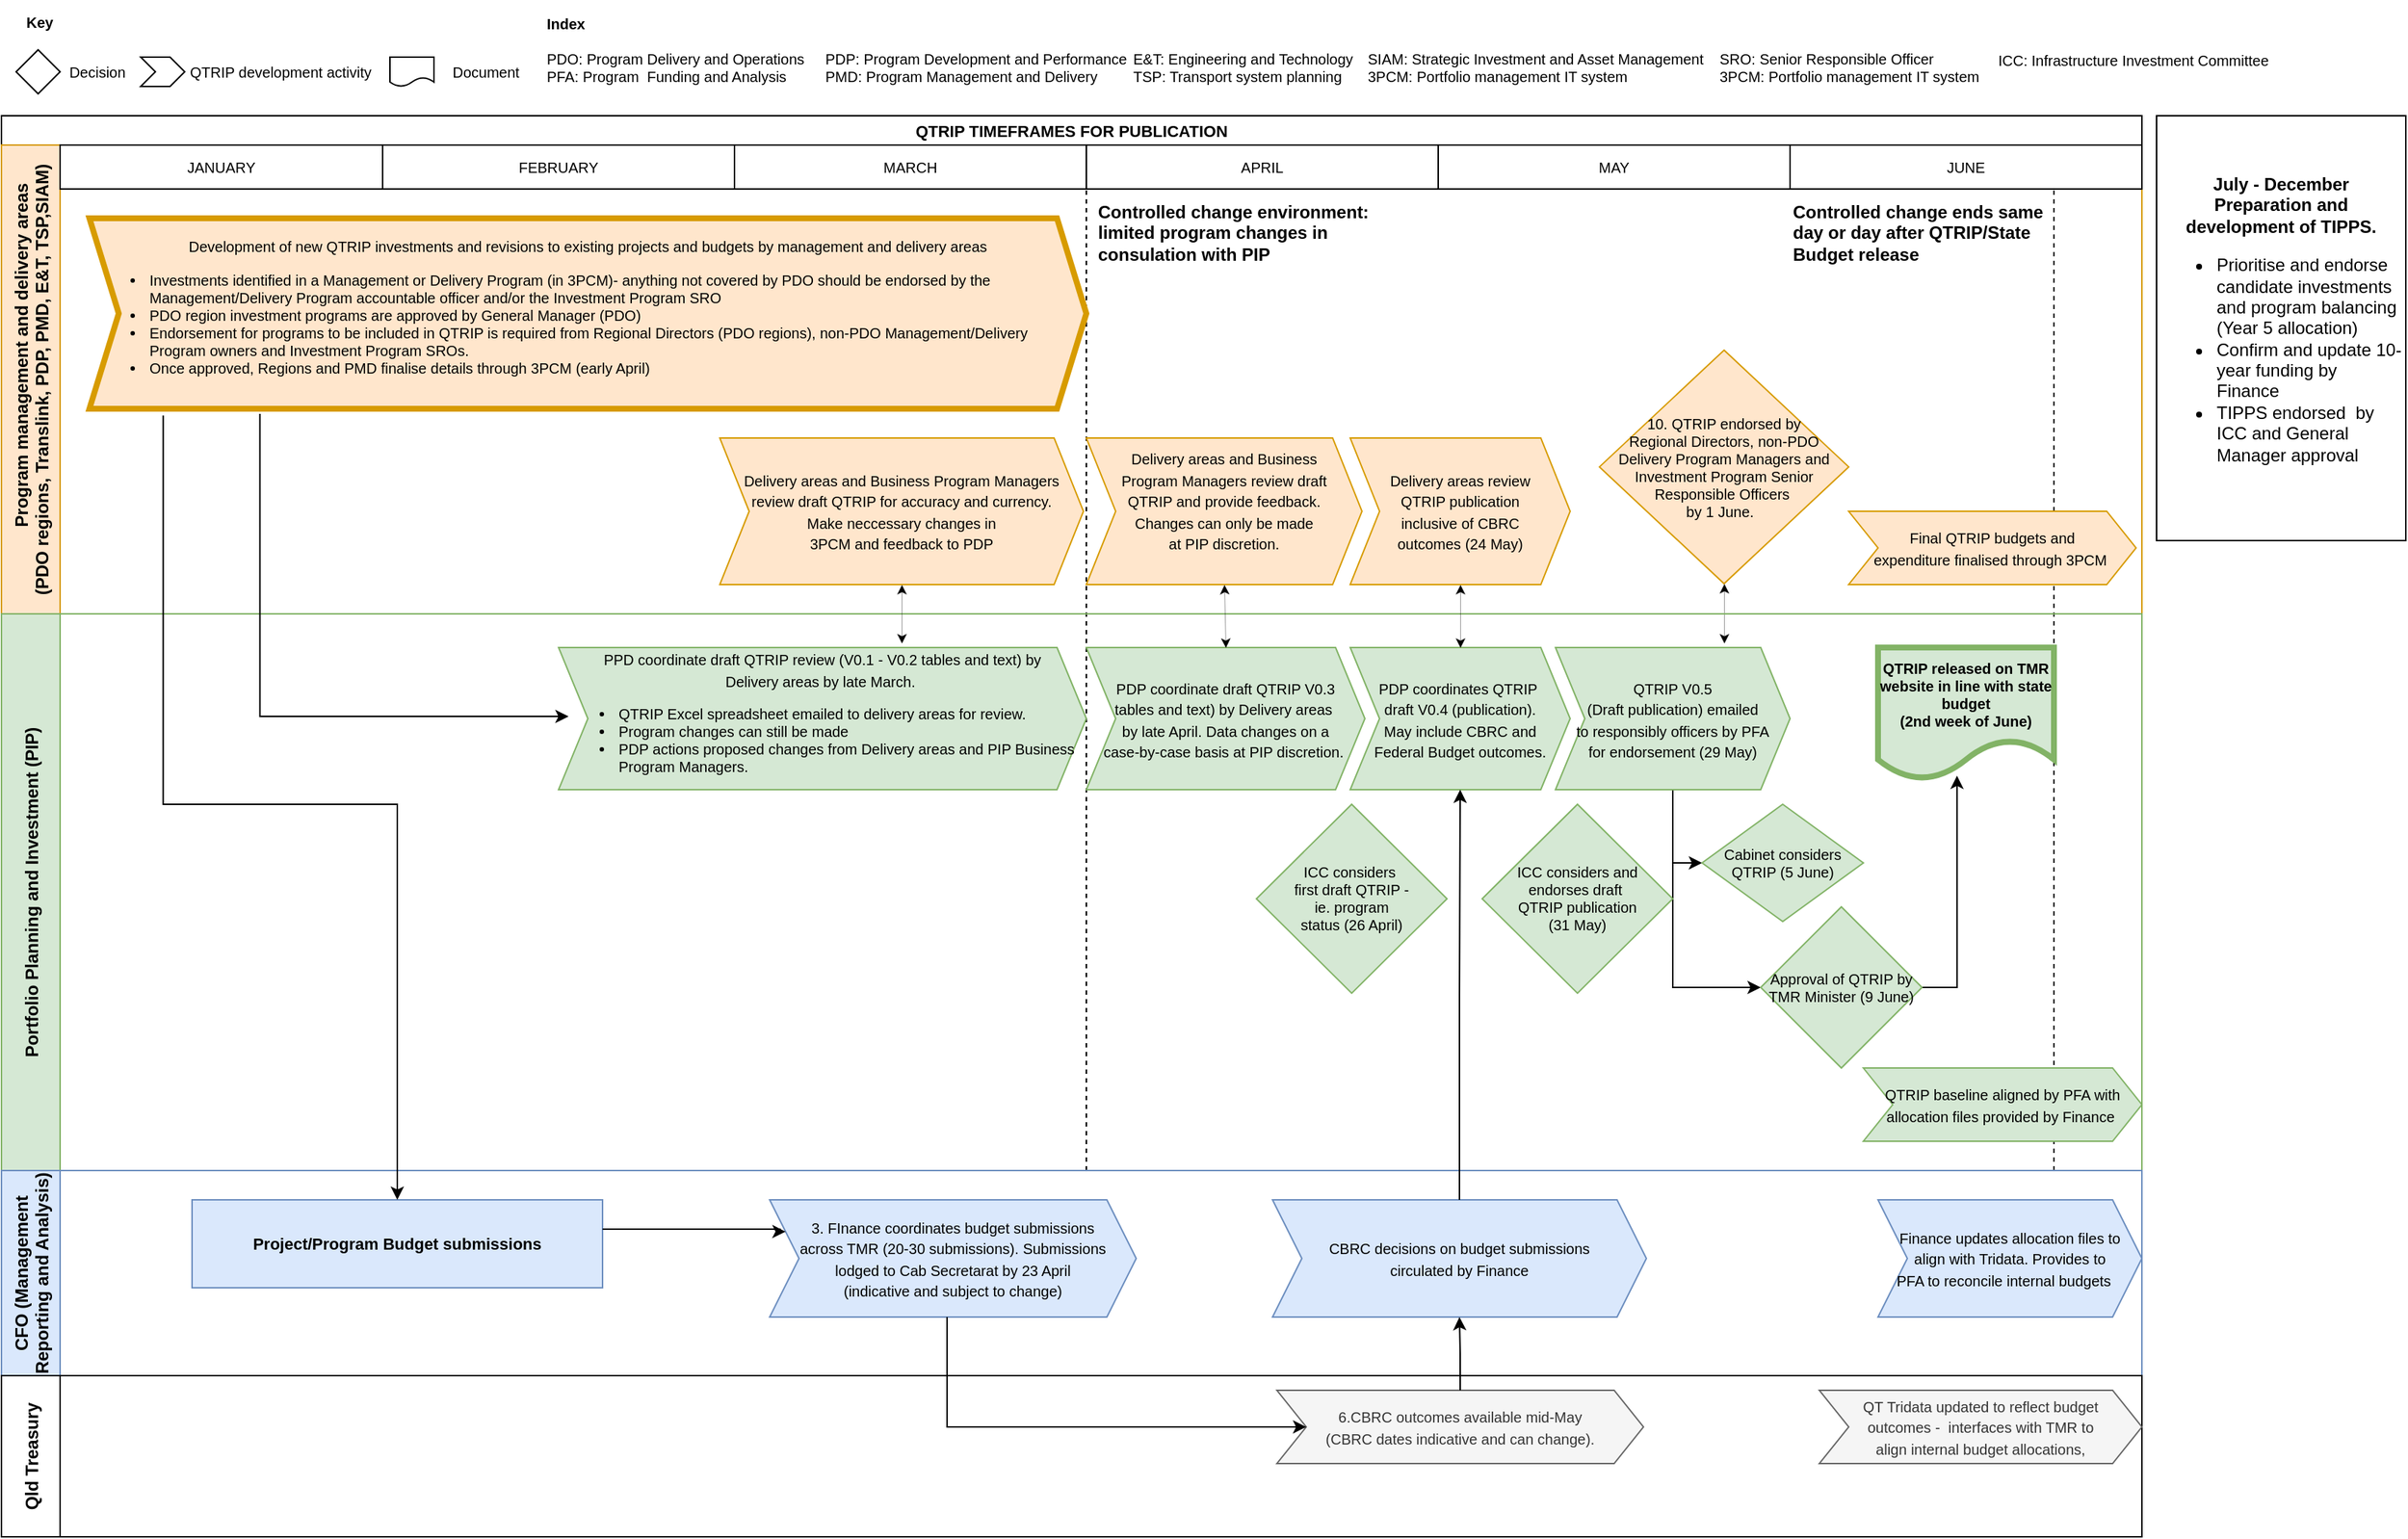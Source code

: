 <mxfile version="20.7.4" type="github" pages="3">
  <diagram id="lmJK-2yLrPPL_k1sbxFB" name="QTRIP">
    <mxGraphModel dx="1876" dy="1021" grid="1" gridSize="10" guides="1" tooltips="1" connect="1" arrows="1" fold="1" page="1" pageScale="1" pageWidth="1654" pageHeight="1169" math="0" shadow="0">
      <root>
        <mxCell id="0" />
        <mxCell id="1" parent="0" />
        <mxCell id="1NMxPis9Ar9ZYOywmdkB-1" value="QTRIP TIMEFRAMES FOR PUBLICATION" style="swimlane;childLayout=stackLayout;resizeParent=1;resizeParentMax=0;horizontal=1;startSize=20;horizontalStack=0;fontSize=11;" parent="1" vertex="1">
          <mxGeometry x="10" y="80" width="1460" height="970" as="geometry" />
        </mxCell>
        <mxCell id="1NMxPis9Ar9ZYOywmdkB-84" value="" style="endArrow=none;dashed=1;html=1;rounded=0;strokeWidth=1;fontSize=10;endSize=6;entryX=0;entryY=1;entryDx=0;entryDy=0;" parent="1NMxPis9Ar9ZYOywmdkB-1" target="1NMxPis9Ar9ZYOywmdkB-39" edge="1">
          <mxGeometry width="50" height="50" relative="1" as="geometry">
            <mxPoint x="740" y="720" as="sourcePoint" />
            <mxPoint x="706" y="350" as="targetPoint" />
          </mxGeometry>
        </mxCell>
        <mxCell id="1NMxPis9Ar9ZYOywmdkB-85" value="" style="endArrow=none;dashed=1;html=1;rounded=0;strokeWidth=1;fontSize=10;endSize=6;entryX=0.75;entryY=1;entryDx=0;entryDy=0;" parent="1NMxPis9Ar9ZYOywmdkB-1" target="1NMxPis9Ar9ZYOywmdkB-41" edge="1">
          <mxGeometry width="50" height="50" relative="1" as="geometry">
            <mxPoint x="1400" y="720" as="sourcePoint" />
            <mxPoint x="1270" y="50" as="targetPoint" />
          </mxGeometry>
        </mxCell>
        <mxCell id="1NMxPis9Ar9ZYOywmdkB-2" value="            Program management and delivery areas  &#xa;(PDO regions, Translink, PDP, PMD, E&amp;T, TSP,SIAM)" style="swimlane;startSize=40;horizontal=0;fillColor=#ffe6cc;strokeColor=#d79b00;" parent="1NMxPis9Ar9ZYOywmdkB-1" vertex="1">
          <mxGeometry y="20" width="1460" height="320" as="geometry" />
        </mxCell>
        <mxCell id="1NMxPis9Ar9ZYOywmdkB-7" value="&lt;span style=&quot;font-size: 10px;&quot;&gt;Final QTRIP budgets and&lt;br&gt;expenditure finalised through 3PCM&amp;nbsp;&lt;/span&gt;" style="shape=step;perimeter=stepPerimeter;whiteSpace=wrap;html=1;fixedSize=1;fillColor=#ffe6cc;strokeColor=#d79b00;" parent="1NMxPis9Ar9ZYOywmdkB-2" vertex="1">
          <mxGeometry x="1260" y="250" width="196" height="50" as="geometry" />
        </mxCell>
        <mxCell id="1NMxPis9Ar9ZYOywmdkB-36" value="JANUARY" style="rounded=0;whiteSpace=wrap;html=1;fontSize=10;" parent="1NMxPis9Ar9ZYOywmdkB-2" vertex="1">
          <mxGeometry x="40" width="220" height="30" as="geometry" />
        </mxCell>
        <mxCell id="1NMxPis9Ar9ZYOywmdkB-37" value="FEBRUARY" style="rounded=0;whiteSpace=wrap;html=1;fontSize=10;" parent="1NMxPis9Ar9ZYOywmdkB-2" vertex="1">
          <mxGeometry x="260" width="240" height="30" as="geometry" />
        </mxCell>
        <mxCell id="1NMxPis9Ar9ZYOywmdkB-38" value="MARCH" style="rounded=0;whiteSpace=wrap;html=1;fontSize=10;" parent="1NMxPis9Ar9ZYOywmdkB-2" vertex="1">
          <mxGeometry x="500" width="240" height="30" as="geometry" />
        </mxCell>
        <mxCell id="1NMxPis9Ar9ZYOywmdkB-39" value="APRIL" style="rounded=0;whiteSpace=wrap;html=1;fontSize=10;" parent="1NMxPis9Ar9ZYOywmdkB-2" vertex="1">
          <mxGeometry x="740" width="240" height="30" as="geometry" />
        </mxCell>
        <mxCell id="1NMxPis9Ar9ZYOywmdkB-40" value="MAY" style="rounded=0;whiteSpace=wrap;html=1;fontSize=10;" parent="1NMxPis9Ar9ZYOywmdkB-2" vertex="1">
          <mxGeometry x="980" width="240" height="30" as="geometry" />
        </mxCell>
        <mxCell id="1NMxPis9Ar9ZYOywmdkB-41" value="JUNE" style="rounded=0;whiteSpace=wrap;html=1;fontSize=10;" parent="1NMxPis9Ar9ZYOywmdkB-2" vertex="1">
          <mxGeometry x="1220" width="240" height="30" as="geometry" />
        </mxCell>
        <mxCell id="1NMxPis9Ar9ZYOywmdkB-46" value="10. QTRIP endorsed by &lt;br&gt;Regional Directors, non-PDO Delivery Program Managers and Investment Program Senior Responsible Officers&amp;nbsp;&lt;br&gt;by 1 June.&amp;nbsp;&amp;nbsp;" style="rhombus;whiteSpace=wrap;html=1;fontSize=10;fillColor=#ffe6cc;strokeColor=#d79b00;" parent="1NMxPis9Ar9ZYOywmdkB-2" vertex="1">
          <mxGeometry x="1090" y="140" width="170" height="159.38" as="geometry" />
        </mxCell>
        <mxCell id="1NMxPis9Ar9ZYOywmdkB-76" value="&lt;span style=&quot;font-size: 10px;&quot;&gt;Delivery areas&amp;nbsp;and Business Program Managers&lt;br&gt;review draft QTRIP for accuracy and currency.&lt;br&gt;Make neccessary changes in&lt;br&gt;3PCM and feedback to PDP&lt;br&gt;&lt;/span&gt;" style="shape=step;perimeter=stepPerimeter;whiteSpace=wrap;html=1;fixedSize=1;fillColor=#ffe6cc;strokeColor=#d79b00;align=center;" parent="1NMxPis9Ar9ZYOywmdkB-2" vertex="1">
          <mxGeometry x="490" y="200" width="248" height="100" as="geometry" />
        </mxCell>
        <mxCell id="1NMxPis9Ar9ZYOywmdkB-80" value="&lt;span style=&quot;font-size: 10px;&quot;&gt;Delivery areas review&lt;br&gt;QTRIP publication&lt;br&gt;inclusive of CBRC&lt;br&gt;outcomes (24 May)&lt;/span&gt;" style="shape=step;perimeter=stepPerimeter;whiteSpace=wrap;html=1;fixedSize=1;fillColor=#ffe6cc;strokeColor=#d79b00;" parent="1NMxPis9Ar9ZYOywmdkB-2" vertex="1">
          <mxGeometry x="920" y="200" width="150" height="100" as="geometry" />
        </mxCell>
        <mxCell id="1NMxPis9Ar9ZYOywmdkB-98" value="Controlled change environment: limited program changes in consulation with PIP" style="text;html=1;strokeColor=none;fillColor=none;align=left;verticalAlign=middle;whiteSpace=wrap;rounded=0;fontSize=12;fontStyle=1" parent="1NMxPis9Ar9ZYOywmdkB-2" vertex="1">
          <mxGeometry x="746" y="40" width="214" height="40" as="geometry" />
        </mxCell>
        <mxCell id="1NMxPis9Ar9ZYOywmdkB-100" value="Controlled change ends same day or day after QTRIP/State Budget release" style="text;html=1;strokeColor=none;fillColor=none;align=left;verticalAlign=middle;whiteSpace=wrap;rounded=0;fontSize=12;fontStyle=1" parent="1NMxPis9Ar9ZYOywmdkB-2" vertex="1">
          <mxGeometry x="1220" y="40" width="174" height="40" as="geometry" />
        </mxCell>
        <mxCell id="oTxpOXQzTmKI59_1Gvsa-10" value="&lt;span style=&quot;font-size: 10px; text-align: left; background-color: initial;&quot;&gt;Development of new QTRIP investments and revisions to existing projects and budgets by management and delivery areas&lt;/span&gt;&lt;span style=&quot;font-size: 10px;&quot;&gt;&lt;br&gt;&lt;/span&gt;&lt;div style=&quot;text-align: left; font-size: 10px;&quot;&gt;&lt;ul style=&quot;&quot;&gt;&lt;li&gt;&lt;span style=&quot;font-size: 10px;&quot;&gt;Investments identified in a Management or Delivery Program (in 3PCM)- anything not covered by PDO should be endorsed by the Management/Delivery Program accountable officer and/or the Investment Program SRO&lt;br&gt;&lt;/span&gt;&lt;/li&gt;&lt;li&gt;&lt;span style=&quot;font-size: 10px;&quot;&gt;PDO region investment programs are approved by General Manager (PDO)&lt;/span&gt;&lt;/li&gt;&lt;li&gt;&lt;span style=&quot;font-size: 10px;&quot;&gt;Endorsement for programs to be included in QTRIP is required from Regional Directors (PDO regions), non-PDO Management/Delivery Program owners and Investment Program SROs.&amp;nbsp;&lt;/span&gt;&lt;/li&gt;&lt;li&gt;&lt;span style=&quot;font-size: 10px;&quot;&gt;Once approved, Regions and PMD finalise details through 3PCM (early April)&lt;/span&gt;&lt;/li&gt;&lt;/ul&gt;&lt;/div&gt;" style="shape=step;perimeter=stepPerimeter;whiteSpace=wrap;html=1;fixedSize=1;fillColor=#ffe6cc;strokeColor=#d79b00;strokeWidth=4;" parent="1NMxPis9Ar9ZYOywmdkB-2" vertex="1">
          <mxGeometry x="60" y="50" width="680" height="130" as="geometry" />
        </mxCell>
        <mxCell id="VlpEdn5kcAN5RxGuJyD6-1" value="&lt;span style=&quot;font-size: 10px;&quot;&gt;Delivery areas&amp;nbsp;and Business&lt;br&gt;Program Managers review draft&lt;br&gt;QTRIP and provide feedback.&lt;br&gt;Changes can only be made&lt;br&gt;at PIP discretion.&lt;br&gt;&lt;br&gt;&lt;/span&gt;" style="shape=step;perimeter=stepPerimeter;whiteSpace=wrap;html=1;fixedSize=1;fillColor=#ffe6cc;strokeColor=#d79b00;align=center;" parent="1NMxPis9Ar9ZYOywmdkB-2" vertex="1">
          <mxGeometry x="740" y="200" width="188" height="100" as="geometry" />
        </mxCell>
        <mxCell id="1NMxPis9Ar9ZYOywmdkB-53" value="" style="endArrow=classic;startArrow=classic;html=1;rounded=0;strokeWidth=0.2;fontSize=10;endSize=6;entryX=0.5;entryY=1;entryDx=0;entryDy=0;" parent="1NMxPis9Ar9ZYOywmdkB-1" target="1NMxPis9Ar9ZYOywmdkB-46" edge="1">
          <mxGeometry width="50" height="50" relative="1" as="geometry">
            <mxPoint x="1175" y="360" as="sourcePoint" />
            <mxPoint x="1163" y="350" as="targetPoint" />
          </mxGeometry>
        </mxCell>
        <mxCell id="1NMxPis9Ar9ZYOywmdkB-3" value="Portfolio Planning and Investment (PIP)" style="swimlane;startSize=40;horizontal=0;fillColor=#d5e8d4;strokeColor=#82b366;" parent="1NMxPis9Ar9ZYOywmdkB-1" vertex="1">
          <mxGeometry y="340" width="1460" height="380" as="geometry" />
        </mxCell>
        <mxCell id="1NMxPis9Ar9ZYOywmdkB-8" value="&lt;span style=&quot;font-size: 10px;&quot;&gt;QTRIP baseline aligned by PFA with allocation files provided by Finance&amp;nbsp;&lt;/span&gt;" style="shape=step;perimeter=stepPerimeter;whiteSpace=wrap;html=1;fixedSize=1;fillColor=#d5e8d4;strokeColor=#82b366;" parent="1NMxPis9Ar9ZYOywmdkB-3" vertex="1">
          <mxGeometry x="1270" y="310" width="190" height="50" as="geometry" />
        </mxCell>
        <mxCell id="1NMxPis9Ar9ZYOywmdkB-16" value="QTRIP released on TMR website in line with state budget&lt;br&gt;(2nd week of June)" style="shape=document;whiteSpace=wrap;html=1;boundedLbl=1;fontSize=10;fillColor=#d5e8d4;strokeColor=#82b366;fontStyle=1;strokeWidth=4;" parent="1NMxPis9Ar9ZYOywmdkB-3" vertex="1">
          <mxGeometry x="1280" y="23" width="120" height="90" as="geometry" />
        </mxCell>
        <mxCell id="1NMxPis9Ar9ZYOywmdkB-19" value="&lt;span style=&quot;font-size: 10px;&quot;&gt;PDP coordinates QTRIP&amp;nbsp;&lt;br&gt;&lt;/span&gt;&lt;span style=&quot;font-size: 10px;&quot;&gt;draft V0.4 (publication).&lt;br&gt;&lt;/span&gt;&lt;span style=&quot;font-size: 10px;&quot;&gt;May include CBRC and Federal&amp;nbsp;&lt;/span&gt;&lt;span style=&quot;font-size: 10px;&quot;&gt;Budget outcomes.&lt;/span&gt;&lt;span style=&quot;font-size: 10px;&quot;&gt;&lt;br&gt;&lt;/span&gt;" style="shape=step;perimeter=stepPerimeter;whiteSpace=wrap;html=1;fixedSize=1;fillColor=#d5e8d4;strokeColor=#82b366;" parent="1NMxPis9Ar9ZYOywmdkB-3" vertex="1">
          <mxGeometry x="920" y="23" width="150" height="97" as="geometry" />
        </mxCell>
        <mxCell id="oTxpOXQzTmKI59_1Gvsa-21" style="edgeStyle=orthogonalEdgeStyle;rounded=0;orthogonalLoop=1;jettySize=auto;html=1;entryX=0;entryY=0.5;entryDx=0;entryDy=0;strokeWidth=1;fontFamily=Helvetica;fontSize=10;fontColor=#000000;" parent="1NMxPis9Ar9ZYOywmdkB-3" source="1NMxPis9Ar9ZYOywmdkB-50" target="1NMxPis9Ar9ZYOywmdkB-81" edge="1">
          <mxGeometry relative="1" as="geometry" />
        </mxCell>
        <mxCell id="UMWtJVkDgTL3G8nmxIHJ-2" style="edgeStyle=orthogonalEdgeStyle;rounded=0;orthogonalLoop=1;jettySize=auto;html=1;entryX=0;entryY=0.5;entryDx=0;entryDy=0;" parent="1NMxPis9Ar9ZYOywmdkB-3" source="1NMxPis9Ar9ZYOywmdkB-50" target="UMWtJVkDgTL3G8nmxIHJ-1" edge="1">
          <mxGeometry relative="1" as="geometry" />
        </mxCell>
        <mxCell id="1NMxPis9Ar9ZYOywmdkB-50" value="&lt;span style=&quot;font-size: 10px;&quot;&gt;QTRIP V0.5&lt;br&gt;(Draft publication) emailed&lt;br&gt;to responsibly officers&amp;nbsp;by PFA&lt;br&gt;for endorsement (29 May)&lt;br&gt;&lt;/span&gt;" style="shape=step;perimeter=stepPerimeter;whiteSpace=wrap;html=1;fixedSize=1;fillColor=#d5e8d4;strokeColor=#82b366;" parent="1NMxPis9Ar9ZYOywmdkB-3" vertex="1">
          <mxGeometry x="1060" y="23" width="160" height="97" as="geometry" />
        </mxCell>
        <mxCell id="1NMxPis9Ar9ZYOywmdkB-52" value="ICC considers and&lt;br&gt;endorses draft&amp;nbsp;&lt;br&gt;QTRIP publication&lt;br&gt;(31 May)" style="rhombus;whiteSpace=wrap;html=1;fontSize=10;fillColor=#d5e8d4;strokeColor=#82b366;" parent="1NMxPis9Ar9ZYOywmdkB-3" vertex="1">
          <mxGeometry x="1010" y="130" width="130" height="128.92" as="geometry" />
        </mxCell>
        <mxCell id="1NMxPis9Ar9ZYOywmdkB-69" value="ICC considers&amp;nbsp;&lt;br&gt;first draft QTRIP -&lt;br&gt;ie. program&lt;br&gt;status (26 April)" style="rhombus;whiteSpace=wrap;html=1;fontSize=10;fillColor=#d5e8d4;strokeColor=#82b366;" parent="1NMxPis9Ar9ZYOywmdkB-3" vertex="1">
          <mxGeometry x="856" y="130" width="130" height="128.92" as="geometry" />
        </mxCell>
        <mxCell id="1NMxPis9Ar9ZYOywmdkB-75" value="&lt;font style=&quot;font-size: 10px;&quot;&gt;PPD coordinate draft QTRIP review (V0.1 - V0.2 tables and text) by&lt;br&gt;Delivery areas by late March.&amp;nbsp;&lt;br&gt;&lt;/font&gt;&lt;div style=&quot;text-align: left; font-size: 10px;&quot;&gt;&lt;ul style=&quot;&quot;&gt;&lt;li style=&quot;&quot;&gt;&lt;font style=&quot;font-size: 10px;&quot;&gt;QTRIP Excel spreadsheet emailed to delivery areas for review.&lt;/font&gt;&lt;/li&gt;&lt;li style=&quot;&quot;&gt;&lt;font style=&quot;font-size: 10px;&quot;&gt;Program changes can still be made&amp;nbsp;&lt;/font&gt;&lt;/li&gt;&lt;li style=&quot;&quot;&gt;&lt;font style=&quot;font-size: 10px;&quot;&gt;&lt;font style=&quot;font-size: 10px;&quot;&gt;PDP actions proposed changes from Delivery areas and PIP Business Program Managers.&amp;nbsp;&lt;/font&gt;&lt;/font&gt;&lt;/li&gt;&lt;/ul&gt;&lt;/div&gt;" style="shape=step;perimeter=stepPerimeter;whiteSpace=wrap;html=1;fixedSize=1;fillColor=#d5e8d4;strokeColor=#82b366;" parent="1NMxPis9Ar9ZYOywmdkB-3" vertex="1">
          <mxGeometry x="380" y="23" width="360" height="97" as="geometry" />
        </mxCell>
        <mxCell id="1NMxPis9Ar9ZYOywmdkB-81" value="Cabinet considers QTRIP (5 June)" style="rhombus;whiteSpace=wrap;html=1;fontSize=10;fillColor=#d5e8d4;strokeColor=#82b366;" parent="1NMxPis9Ar9ZYOywmdkB-3" vertex="1">
          <mxGeometry x="1160" y="130" width="110" height="80" as="geometry" />
        </mxCell>
        <mxCell id="UMWtJVkDgTL3G8nmxIHJ-10" style="edgeStyle=orthogonalEdgeStyle;rounded=0;orthogonalLoop=1;jettySize=auto;html=1;entryX=0.449;entryY=0.972;entryDx=0;entryDy=0;entryPerimeter=0;" parent="1NMxPis9Ar9ZYOywmdkB-3" source="UMWtJVkDgTL3G8nmxIHJ-1" target="1NMxPis9Ar9ZYOywmdkB-16" edge="1">
          <mxGeometry relative="1" as="geometry">
            <Array as="points">
              <mxPoint x="1334" y="255" />
            </Array>
          </mxGeometry>
        </mxCell>
        <mxCell id="UMWtJVkDgTL3G8nmxIHJ-1" value="Approval of QTRIP by TMR Minister (9 June)" style="rhombus;whiteSpace=wrap;html=1;fontSize=10;fillColor=#d5e8d4;strokeColor=#82b366;" parent="1NMxPis9Ar9ZYOywmdkB-3" vertex="1">
          <mxGeometry x="1200" y="200" width="110" height="110" as="geometry" />
        </mxCell>
        <mxCell id="VlpEdn5kcAN5RxGuJyD6-2" value="&lt;font style=&quot;font-size: 10px;&quot;&gt;PDP coordinate draft QTRIP V0.3&lt;br&gt;tables and text) by Delivery areas&amp;nbsp;&lt;br&gt;by late April.&amp;nbsp;Data changes on a&lt;br&gt;case-by-case basis at PIP discretion.&amp;nbsp;&lt;br&gt;&lt;/font&gt;" style="shape=step;perimeter=stepPerimeter;whiteSpace=wrap;html=1;fixedSize=1;fillColor=#d5e8d4;strokeColor=#82b366;" parent="1NMxPis9Ar9ZYOywmdkB-3" vertex="1">
          <mxGeometry x="740" y="23" width="190" height="97" as="geometry" />
        </mxCell>
        <mxCell id="1NMxPis9Ar9ZYOywmdkB-4" value="CFO (Management&#xa;Reporting and Analysis)" style="swimlane;startSize=40;horizontal=0;fillColor=#dae8fc;strokeColor=#6c8ebf;" parent="1NMxPis9Ar9ZYOywmdkB-1" vertex="1">
          <mxGeometry y="720" width="1460" height="140" as="geometry" />
        </mxCell>
        <mxCell id="1NMxPis9Ar9ZYOywmdkB-10" value="&lt;font style=&quot;font-size: 10px;&quot;&gt;Finance updates allocation files to&lt;br&gt;align with Tridata. Provides to &lt;br&gt;PFA to reconcile internal budgets&amp;nbsp; &amp;nbsp;&lt;/font&gt;" style="shape=step;perimeter=stepPerimeter;whiteSpace=wrap;html=1;fixedSize=1;fillColor=#dae8fc;strokeColor=#6c8ebf;" parent="1NMxPis9Ar9ZYOywmdkB-4" vertex="1">
          <mxGeometry x="1280" y="20" width="180" height="80" as="geometry" />
        </mxCell>
        <mxCell id="1NMxPis9Ar9ZYOywmdkB-60" value="&lt;span style=&quot;font-size: 10px;&quot;&gt;CBRC decisions on budget submissions&lt;br&gt;circulated by Finance&lt;br&gt;&lt;/span&gt;" style="shape=step;perimeter=stepPerimeter;whiteSpace=wrap;html=1;fixedSize=1;fillColor=#dae8fc;strokeColor=#6c8ebf;" parent="1NMxPis9Ar9ZYOywmdkB-4" vertex="1">
          <mxGeometry x="867" y="20" width="255" height="80" as="geometry" />
        </mxCell>
        <mxCell id="1NMxPis9Ar9ZYOywmdkB-73" value="&lt;span style=&quot;font-size: 10px;&quot;&gt;3. FInance coordinates budget submissions&lt;br&gt;across TMR (20-30 submissions). Submissions&lt;br&gt;lodged to Cab Secretarat by 23 April&lt;br&gt;(indicative and subject to change)&lt;br&gt;&lt;/span&gt;" style="shape=step;perimeter=stepPerimeter;whiteSpace=wrap;html=1;fixedSize=1;fillColor=#dae8fc;strokeColor=#6c8ebf;" parent="1NMxPis9Ar9ZYOywmdkB-4" vertex="1">
          <mxGeometry x="524" y="20" width="250" height="80" as="geometry" />
        </mxCell>
        <mxCell id="wJCfLTcxVVwtHicSg1OE-1" value="Project/Program Budget submissions" style="rounded=0;whiteSpace=wrap;html=1;fontSize=11;fontStyle=1;fillColor=#dae8fc;strokeColor=#6c8ebf;" parent="1NMxPis9Ar9ZYOywmdkB-4" vertex="1">
          <mxGeometry x="130" y="20" width="280" height="60" as="geometry" />
        </mxCell>
        <mxCell id="wJCfLTcxVVwtHicSg1OE-3" style="edgeStyle=orthogonalEdgeStyle;rounded=0;orthogonalLoop=1;jettySize=auto;html=1;entryX=0;entryY=0.25;entryDx=0;entryDy=0;" parent="1NMxPis9Ar9ZYOywmdkB-4" source="wJCfLTcxVVwtHicSg1OE-1" target="1NMxPis9Ar9ZYOywmdkB-73" edge="1">
          <mxGeometry relative="1" as="geometry">
            <Array as="points">
              <mxPoint x="490" y="40" />
              <mxPoint x="531" y="40" />
              <mxPoint x="531" y="42" />
            </Array>
          </mxGeometry>
        </mxCell>
        <mxCell id="1NMxPis9Ar9ZYOywmdkB-5" value="Qld Treasury" style="swimlane;startSize=40;horizontal=0;" parent="1NMxPis9Ar9ZYOywmdkB-1" vertex="1">
          <mxGeometry y="860" width="1460" height="110" as="geometry" />
        </mxCell>
        <mxCell id="oTxpOXQzTmKI59_1Gvsa-2" value="&lt;span style=&quot;font-size: 10px;&quot;&gt;6.CBRC outcomes available mid-May&lt;br&gt;(CBRC dates indicative and can change).&lt;/span&gt;" style="shape=step;perimeter=stepPerimeter;whiteSpace=wrap;html=1;fixedSize=1;fillColor=#f5f5f5;fontColor=#333333;strokeColor=#666666;" parent="1NMxPis9Ar9ZYOywmdkB-5" vertex="1">
          <mxGeometry x="870" y="10" width="250" height="50" as="geometry" />
        </mxCell>
        <mxCell id="oTxpOXQzTmKI59_1Gvsa-6" value="&lt;span style=&quot;font-size: 10px;&quot;&gt;QT &lt;/span&gt;&lt;font style=&quot;font-size: 10px;&quot;&gt;Tridata updated to reflect budget&lt;br&gt;outcomes -&amp;nbsp; interfaces with TMR to&lt;br&gt;align internal budget allocations,&lt;/font&gt;&lt;span style=&quot;font-size: 10px;&quot;&gt;&lt;br&gt;&lt;/span&gt;" style="shape=step;perimeter=stepPerimeter;whiteSpace=wrap;html=1;fixedSize=1;fillColor=#f5f5f5;fontColor=#333333;strokeColor=#666666;" parent="1NMxPis9Ar9ZYOywmdkB-5" vertex="1">
          <mxGeometry x="1240" y="10" width="220" height="50" as="geometry" />
        </mxCell>
        <mxCell id="1NMxPis9Ar9ZYOywmdkB-63" style="edgeStyle=orthogonalEdgeStyle;rounded=0;orthogonalLoop=1;jettySize=auto;html=1;strokeWidth=1;fontSize=10;endSize=6;entryX=0.5;entryY=1;entryDx=0;entryDy=0;" parent="1NMxPis9Ar9ZYOywmdkB-1" source="1NMxPis9Ar9ZYOywmdkB-60" target="1NMxPis9Ar9ZYOywmdkB-19" edge="1">
          <mxGeometry relative="1" as="geometry">
            <mxPoint x="975" y="469" as="targetPoint" />
          </mxGeometry>
        </mxCell>
        <mxCell id="1NMxPis9Ar9ZYOywmdkB-89" value="" style="endArrow=classic;startArrow=classic;html=1;rounded=0;strokeWidth=0.2;fontSize=10;endSize=6;entryX=0.5;entryY=1;entryDx=0;entryDy=0;" parent="1NMxPis9Ar9ZYOywmdkB-1" target="1NMxPis9Ar9ZYOywmdkB-76" edge="1">
          <mxGeometry width="50" height="50" relative="1" as="geometry">
            <mxPoint x="614" y="360" as="sourcePoint" />
            <mxPoint x="630" y="370" as="targetPoint" />
          </mxGeometry>
        </mxCell>
        <mxCell id="1NMxPis9Ar9ZYOywmdkB-90" value="" style="endArrow=classic;startArrow=classic;html=1;rounded=0;strokeWidth=0.2;fontSize=10;endSize=6;entryX=0.5;entryY=1;entryDx=0;entryDy=0;exitX=0.5;exitY=0;exitDx=0;exitDy=0;" parent="1NMxPis9Ar9ZYOywmdkB-1" source="1NMxPis9Ar9ZYOywmdkB-19" target="1NMxPis9Ar9ZYOywmdkB-80" edge="1">
          <mxGeometry width="50" height="50" relative="1" as="geometry">
            <mxPoint x="580" y="420" as="sourcePoint" />
            <mxPoint x="630" y="370" as="targetPoint" />
          </mxGeometry>
        </mxCell>
        <mxCell id="oTxpOXQzTmKI59_1Gvsa-8" style="edgeStyle=orthogonalEdgeStyle;rounded=0;orthogonalLoop=1;jettySize=auto;html=1;entryX=0;entryY=0.5;entryDx=0;entryDy=0;fontFamily=Helvetica;fontSize=10;fontColor=#000000;" parent="1NMxPis9Ar9ZYOywmdkB-1" source="1NMxPis9Ar9ZYOywmdkB-73" target="oTxpOXQzTmKI59_1Gvsa-2" edge="1">
          <mxGeometry relative="1" as="geometry">
            <Array as="points">
              <mxPoint x="645" y="895" />
            </Array>
          </mxGeometry>
        </mxCell>
        <mxCell id="oTxpOXQzTmKI59_1Gvsa-9" style="edgeStyle=orthogonalEdgeStyle;rounded=0;orthogonalLoop=1;jettySize=auto;html=1;entryX=0.5;entryY=1;entryDx=0;entryDy=0;fontFamily=Helvetica;fontSize=10;fontColor=#000000;" parent="1NMxPis9Ar9ZYOywmdkB-1" source="oTxpOXQzTmKI59_1Gvsa-2" target="1NMxPis9Ar9ZYOywmdkB-60" edge="1">
          <mxGeometry relative="1" as="geometry" />
        </mxCell>
        <mxCell id="oTxpOXQzTmKI59_1Gvsa-14" style="edgeStyle=orthogonalEdgeStyle;rounded=0;orthogonalLoop=1;jettySize=auto;html=1;fontFamily=Helvetica;fontSize=10;fontColor=#000000;exitX=0.171;exitY=1.027;exitDx=0;exitDy=0;exitPerimeter=0;entryX=0.019;entryY=0.485;entryDx=0;entryDy=0;entryPerimeter=0;" parent="1NMxPis9Ar9ZYOywmdkB-1" source="oTxpOXQzTmKI59_1Gvsa-10" target="1NMxPis9Ar9ZYOywmdkB-75" edge="1">
          <mxGeometry relative="1" as="geometry">
            <Array as="points">
              <mxPoint x="176" y="410" />
            </Array>
            <mxPoint x="270" y="410" as="targetPoint" />
          </mxGeometry>
        </mxCell>
        <mxCell id="ymxG8OwJC7uEupaKyvza-1" style="edgeStyle=orthogonalEdgeStyle;rounded=0;orthogonalLoop=1;jettySize=auto;html=1;exitX=0.074;exitY=1.036;exitDx=0;exitDy=0;exitPerimeter=0;" parent="1NMxPis9Ar9ZYOywmdkB-1" source="oTxpOXQzTmKI59_1Gvsa-10" target="wJCfLTcxVVwtHicSg1OE-1" edge="1">
          <mxGeometry relative="1" as="geometry" />
        </mxCell>
        <mxCell id="VlpEdn5kcAN5RxGuJyD6-4" value="" style="endArrow=classic;startArrow=classic;html=1;rounded=0;strokeWidth=0.2;fontSize=10;endSize=6;exitX=0.5;exitY=0;exitDx=0;exitDy=0;entryX=0.5;entryY=1;entryDx=0;entryDy=0;" parent="1NMxPis9Ar9ZYOywmdkB-1" source="VlpEdn5kcAN5RxGuJyD6-2" target="VlpEdn5kcAN5RxGuJyD6-1" edge="1">
          <mxGeometry width="50" height="50" relative="1" as="geometry">
            <mxPoint x="624" y="370" as="sourcePoint" />
            <mxPoint x="830" y="330" as="targetPoint" />
          </mxGeometry>
        </mxCell>
        <mxCell id="UMWtJVkDgTL3G8nmxIHJ-12" value="&lt;b&gt;July - December&lt;br&gt;Preparation and development of TIPPS.&lt;/b&gt;&lt;br&gt;&lt;div style=&quot;text-align: left;&quot;&gt;&lt;ul&gt;&lt;li&gt;&lt;span style=&quot;font-size: 12px;&quot;&gt;Prioritise and endorse candidate investments and program balancing (Year 5 allocation)&amp;nbsp;&lt;/span&gt;&lt;/li&gt;&lt;li&gt;&lt;span style=&quot;font-size: 12px;&quot;&gt;Confirm and update 10-year funding by Finance&lt;/span&gt;&lt;/li&gt;&lt;li&gt;&lt;span style=&quot;font-size: 12px;&quot;&gt;TIPPS endorsed&amp;nbsp; by ICC and General Manager approval&lt;/span&gt;&lt;/li&gt;&lt;/ul&gt;&lt;/div&gt;" style="rounded=0;whiteSpace=wrap;html=1;" parent="1" vertex="1">
          <mxGeometry x="1480" y="80" width="170" height="290" as="geometry" />
        </mxCell>
        <mxCell id="LzJKV_o757LLN8FZL91X-20" value="" style="group" parent="1" vertex="1" connectable="0">
          <mxGeometry x="380" y="10" width="1200" height="55" as="geometry" />
        </mxCell>
        <mxCell id="LzJKV_o757LLN8FZL91X-2" value="&lt;b&gt;Index&lt;br&gt;&lt;br&gt;&lt;/b&gt;PDO: Program Delivery and Operations&lt;br&gt;PFA: Program&amp;nbsp; Funding and Analysis" style="text;html=1;align=left;verticalAlign=middle;resizable=0;points=[];autosize=1;strokeColor=none;fillColor=none;fontSize=10;" parent="LzJKV_o757LLN8FZL91X-20" vertex="1">
          <mxGeometry y="-5" width="200" height="60" as="geometry" />
        </mxCell>
        <mxCell id="LzJKV_o757LLN8FZL91X-3" value="&lt;br&gt;&lt;br&gt;PDP: Program Development and Performance&lt;br&gt;PMD: Program Management and Delivery" style="text;html=1;align=left;verticalAlign=middle;resizable=0;points=[];autosize=1;strokeColor=none;fillColor=none;fontSize=10;" parent="LzJKV_o757LLN8FZL91X-20" vertex="1">
          <mxGeometry x="190" y="-5" width="230" height="60" as="geometry" />
        </mxCell>
        <mxCell id="LzJKV_o757LLN8FZL91X-4" value="&lt;br&gt;&lt;br&gt;E&amp;amp;T: Engineering and Technology&lt;br&gt;TSP: Transport system planning" style="text;html=1;align=left;verticalAlign=middle;resizable=0;points=[];autosize=1;strokeColor=none;fillColor=none;fontSize=10;" parent="LzJKV_o757LLN8FZL91X-20" vertex="1">
          <mxGeometry x="400" y="-5" width="170" height="60" as="geometry" />
        </mxCell>
        <mxCell id="LzJKV_o757LLN8FZL91X-6" value="&lt;br&gt;&lt;br&gt;SIAM: Strategic Investment and Asset Management&lt;br&gt;3PCM: Portfolio management IT system" style="text;html=1;align=left;verticalAlign=middle;resizable=0;points=[];autosize=1;strokeColor=none;fillColor=none;fontSize=10;" parent="LzJKV_o757LLN8FZL91X-20" vertex="1">
          <mxGeometry x="560" y="-5" width="250" height="60" as="geometry" />
        </mxCell>
        <mxCell id="LzJKV_o757LLN8FZL91X-7" value="&lt;br&gt;&lt;br&gt;SRO: Senior Responsible Officer&lt;br&gt;3PCM: Portfolio management IT system" style="text;html=1;align=left;verticalAlign=middle;resizable=0;points=[];autosize=1;strokeColor=none;fillColor=none;fontSize=10;" parent="LzJKV_o757LLN8FZL91X-20" vertex="1">
          <mxGeometry x="800" y="-5" width="200" height="60" as="geometry" />
        </mxCell>
        <mxCell id="LzJKV_o757LLN8FZL91X-8" value="&lt;br&gt;&lt;br&gt;ICC: Infrastructure Investment Committee" style="text;html=1;align=left;verticalAlign=middle;resizable=0;points=[];autosize=1;strokeColor=none;fillColor=none;fontSize=10;" parent="LzJKV_o757LLN8FZL91X-20" vertex="1">
          <mxGeometry x="990" y="-5" width="210" height="50" as="geometry" />
        </mxCell>
        <mxCell id="LzJKV_o757LLN8FZL91X-21" value="&lt;b&gt;Key&lt;/b&gt;" style="text;html=1;align=left;verticalAlign=middle;resizable=0;points=[];autosize=1;strokeColor=none;fillColor=none;fontSize=10;" parent="1" vertex="1">
          <mxGeometry x="25" y="1" width="40" height="30" as="geometry" />
        </mxCell>
        <mxCell id="LzJKV_o757LLN8FZL91X-23" value="" style="group" parent="1" vertex="1" connectable="0">
          <mxGeometry x="20" y="35" width="355" height="30" as="geometry" />
        </mxCell>
        <mxCell id="LzJKV_o757LLN8FZL91X-9" value="" style="shape=step;perimeter=stepPerimeter;whiteSpace=wrap;html=1;fixedSize=1;fontSize=10;size=10.0;" parent="LzJKV_o757LLN8FZL91X-23" vertex="1">
          <mxGeometry x="85" y="5" width="30" height="20" as="geometry" />
        </mxCell>
        <mxCell id="LzJKV_o757LLN8FZL91X-12" value="QTRIP development activity" style="text;html=1;align=center;verticalAlign=middle;resizable=0;points=[];autosize=1;strokeColor=none;fillColor=none;fontSize=10;" parent="LzJKV_o757LLN8FZL91X-23" vertex="1">
          <mxGeometry x="105" width="150" height="30" as="geometry" />
        </mxCell>
        <mxCell id="LzJKV_o757LLN8FZL91X-13" value="" style="rhombus;whiteSpace=wrap;html=1;fontSize=10;" parent="LzJKV_o757LLN8FZL91X-23" vertex="1">
          <mxGeometry width="30" height="30" as="geometry" />
        </mxCell>
        <mxCell id="LzJKV_o757LLN8FZL91X-15" value="Decision" style="text;html=1;align=center;verticalAlign=middle;resizable=0;points=[];autosize=1;strokeColor=none;fillColor=none;fontSize=10;" parent="LzJKV_o757LLN8FZL91X-23" vertex="1">
          <mxGeometry x="25" width="60" height="30" as="geometry" />
        </mxCell>
        <mxCell id="LzJKV_o757LLN8FZL91X-18" value="" style="shape=document;whiteSpace=wrap;html=1;boundedLbl=1;fontSize=10;" parent="LzJKV_o757LLN8FZL91X-23" vertex="1">
          <mxGeometry x="255" y="5" width="30" height="20" as="geometry" />
        </mxCell>
        <mxCell id="LzJKV_o757LLN8FZL91X-19" value="Document" style="text;html=1;align=center;verticalAlign=middle;resizable=0;points=[];autosize=1;strokeColor=none;fillColor=none;fontSize=10;" parent="LzJKV_o757LLN8FZL91X-23" vertex="1">
          <mxGeometry x="285" width="70" height="30" as="geometry" />
        </mxCell>
      </root>
    </mxGraphModel>
  </diagram>
  <diagram id="vq0Zf7JVb8oz-WsY0t5Z" name="Financial process">
    <mxGraphModel dx="1417" dy="828" grid="1" gridSize="10" guides="1" tooltips="1" connect="1" arrows="1" fold="1" page="1" pageScale="1" pageWidth="1654" pageHeight="1169" math="0" shadow="0">
      <root>
        <mxCell id="0" />
        <mxCell id="1" parent="0" />
        <mxCell id="NMHns9GoFDPjdKpNw9aY-1" value="TMR REVENUE AND FUNDING FLOWS" style="swimlane;childLayout=stackLayout;resizeParent=1;resizeParentMax=0;horizontal=1;startSize=20;horizontalStack=0;strokeWidth=1;" parent="1" vertex="1">
          <mxGeometry x="120" y="30" width="1250" height="720" as="geometry" />
        </mxCell>
        <mxCell id="kgao66b1QHwsTAKo6r0Z-43" style="edgeStyle=orthogonalEdgeStyle;rounded=0;orthogonalLoop=1;jettySize=auto;html=1;entryX=0.5;entryY=0;entryDx=0;entryDy=0;fontFamily=Helvetica;fontSize=12;" parent="NMHns9GoFDPjdKpNw9aY-1" source="kgao66b1QHwsTAKo6r0Z-7" target="kgao66b1QHwsTAKo6r0Z-9" edge="1">
          <mxGeometry relative="1" as="geometry" />
        </mxCell>
        <mxCell id="kgao66b1QHwsTAKo6r0Z-40" style="edgeStyle=orthogonalEdgeStyle;rounded=0;orthogonalLoop=1;jettySize=auto;html=1;entryX=0.5;entryY=0;entryDx=0;entryDy=0;fontFamily=Helvetica;fontSize=12;" parent="NMHns9GoFDPjdKpNw9aY-1" source="kgao66b1QHwsTAKo6r0Z-2" target="kgao66b1QHwsTAKo6r0Z-5" edge="1">
          <mxGeometry relative="1" as="geometry" />
        </mxCell>
        <mxCell id="NMHns9GoFDPjdKpNw9aY-2" value="Qld Government&#xa; (QT)" style="swimlane;startSize=40;horizontal=0;strokeWidth=1;" parent="NMHns9GoFDPjdKpNw9aY-1" vertex="1">
          <mxGeometry y="20" width="1250" height="240" as="geometry" />
        </mxCell>
        <mxCell id="kgao66b1QHwsTAKo6r0Z-2" value="Tridata forward&lt;br&gt;estimate update" style="shape=parallelogram;perimeter=parallelogramPerimeter;whiteSpace=wrap;html=1;fixedSize=1;strokeWidth=1;" parent="NMHns9GoFDPjdKpNw9aY-2" vertex="1">
          <mxGeometry x="640" y="170" width="160" height="60" as="geometry" />
        </mxCell>
        <mxCell id="kgao66b1QHwsTAKo6r0Z-29" value="" style="shape=curlyBracket;whiteSpace=wrap;html=1;rounded=1;flipH=1;strokeWidth=1;rotation=-180;" parent="NMHns9GoFDPjdKpNw9aY-2" vertex="1">
          <mxGeometry x="830" y="50" width="20" height="180" as="geometry" />
        </mxCell>
        <mxCell id="kgao66b1QHwsTAKo6r0Z-39" style="edgeStyle=orthogonalEdgeStyle;rounded=0;orthogonalLoop=1;jettySize=auto;html=1;entryX=0.5;entryY=0;entryDx=0;entryDy=0;fontFamily=Helvetica;fontSize=12;" parent="NMHns9GoFDPjdKpNw9aY-2" source="kgao66b1QHwsTAKo6r0Z-31" target="kgao66b1QHwsTAKo6r0Z-2" edge="1">
          <mxGeometry relative="1" as="geometry" />
        </mxCell>
        <mxCell id="kgao66b1QHwsTAKo6r0Z-31" value="CBRC&lt;br&gt;outcomes" style="rhombus;whiteSpace=wrap;html=1;strokeWidth=1;" parent="NMHns9GoFDPjdKpNw9aY-2" vertex="1">
          <mxGeometry x="655" y="40" width="130" height="100" as="geometry" />
        </mxCell>
        <mxCell id="kgao66b1QHwsTAKo6r0Z-33" value="&lt;ul&gt;&lt;li&gt;&lt;span&gt;Adjustments to departmental funding allocations can only be made by CBRC based on departmental submissions.&amp;nbsp;&lt;/span&gt;&lt;/li&gt;&lt;li&gt;&lt;span style=&quot;background-color: initial;&quot;&gt;All capital and operating funding adjustments are then&lt;br&gt;reflected in Tridata (&lt;/span&gt;Queensland Treasury&#39;s WoG budget and reporting system) during Forward Estimates (FE) updates.&lt;/li&gt;&lt;li&gt;&lt;span style=&quot;color: rgb(51, 51, 51); background-color: rgb(251, 251, 251);&quot;&gt;TMR has three major budget rounds each financial year that correlate to Queensland Treasury FE updates of July, October and February. These are referred to as budget versions 1, 2 and 3.&lt;/span&gt;&lt;/li&gt;&lt;/ul&gt;&lt;p class=&quot;MsoNormal&quot;&gt;&lt;/p&gt;" style="text;html=1;strokeColor=none;fillColor=none;align=left;verticalAlign=top;whiteSpace=wrap;rounded=0;strokeWidth=1;" parent="NMHns9GoFDPjdKpNw9aY-2" vertex="1">
          <mxGeometry x="830" y="50" width="360" height="170" as="geometry" />
        </mxCell>
        <mxCell id="kgao66b1QHwsTAKo6r0Z-53" value="Queensland Treasury &lt;br&gt;consolidated fund" style="shape=parallelogram;perimeter=parallelogramPerimeter;whiteSpace=wrap;html=1;fixedSize=1;strokeWidth=1;fontFamily=Helvetica;fontSize=12;" parent="NMHns9GoFDPjdKpNw9aY-2" vertex="1">
          <mxGeometry x="70" y="82.5" width="210" height="75" as="geometry" />
        </mxCell>
        <mxCell id="kgao66b1QHwsTAKo6r0Z-64" value="&lt;h1&gt;REVENUE FLOWS&lt;/h1&gt;" style="text;html=1;strokeColor=none;fillColor=none;spacing=5;spacingTop=-20;whiteSpace=wrap;overflow=hidden;rounded=0;strokeWidth=1;fontFamily=Helvetica;fontSize=12;" parent="NMHns9GoFDPjdKpNw9aY-2" vertex="1">
          <mxGeometry x="210" y="6" width="220" height="50" as="geometry" />
        </mxCell>
        <mxCell id="kgao66b1QHwsTAKo6r0Z-65" value="&lt;h1&gt;FUNDING FLOWS&lt;/h1&gt;" style="text;html=1;strokeColor=none;fillColor=none;spacing=5;spacingTop=-20;whiteSpace=wrap;overflow=hidden;rounded=0;strokeWidth=1;fontFamily=Helvetica;fontSize=12;" parent="NMHns9GoFDPjdKpNw9aY-2" vertex="1">
          <mxGeometry x="790" y="6" width="220" height="50" as="geometry" />
        </mxCell>
        <mxCell id="R0BcNBtTmBV-_6BC8CI2-14" value="Weekly remittance to Queensland Treasury" style="rounded=0;whiteSpace=wrap;html=1;strokeWidth=1;" parent="NMHns9GoFDPjdKpNw9aY-2" vertex="1">
          <mxGeometry x="110" y="200" width="133.33" height="40" as="geometry" />
        </mxCell>
        <mxCell id="ZucL_8auy1gbdfvtZyR6-1" value="&lt;span style=&quot;background-color: initial;&quot;&gt;TMR retains 81.44% of registration revenue, reflected in TMR&#39;s funding envelope.&lt;/span&gt;" style="text;html=1;align=left;verticalAlign=middle;whiteSpace=wrap;rounded=0;fontSize=11;fillColor=#f8cecc;strokeColor=#b85450;" parent="NMHns9GoFDPjdKpNw9aY-2" vertex="1">
          <mxGeometry x="480" y="140" width="100" height="90" as="geometry" />
        </mxCell>
        <mxCell id="NMHns9GoFDPjdKpNw9aY-5" style="edgeStyle=orthogonalEdgeStyle;rounded=0;orthogonalLoop=1;jettySize=auto;html=1;exitX=0.5;exitY=0;exitDx=0;exitDy=0;entryX=0.5;entryY=1;entryDx=0;entryDy=0;" parent="NMHns9GoFDPjdKpNw9aY-1" source="NMHns9GoFDPjdKpNw9aY-3" target="NMHns9GoFDPjdKpNw9aY-2" edge="1">
          <mxGeometry relative="1" as="geometry" />
        </mxCell>
        <mxCell id="NMHns9GoFDPjdKpNw9aY-3" value="TMR&#xa; (Finance and Procurement)" style="swimlane;startSize=40;horizontal=0;strokeWidth=1;" parent="NMHns9GoFDPjdKpNw9aY-1" vertex="1">
          <mxGeometry y="260" width="1250" height="220" as="geometry" />
        </mxCell>
        <mxCell id="kgao66b1QHwsTAKo6r0Z-41" style="edgeStyle=orthogonalEdgeStyle;rounded=0;orthogonalLoop=1;jettySize=auto;html=1;entryX=0.5;entryY=0;entryDx=0;entryDy=0;fontFamily=Helvetica;fontSize=12;" parent="NMHns9GoFDPjdKpNw9aY-3" source="kgao66b1QHwsTAKo6r0Z-5" target="kgao66b1QHwsTAKo6r0Z-7" edge="1">
          <mxGeometry relative="1" as="geometry" />
        </mxCell>
        <mxCell id="kgao66b1QHwsTAKo6r0Z-5" value="TMR funding envelop reconciliation with CBRC funding outcomes" style="rounded=0;whiteSpace=wrap;html=1;strokeWidth=1;" parent="NMHns9GoFDPjdKpNw9aY-3" vertex="1">
          <mxGeometry x="620" y="50" width="200" height="60" as="geometry" />
        </mxCell>
        <mxCell id="kgao66b1QHwsTAKo6r0Z-7" value="Budget and Financial Planning update allocation files to match TRIDATA" style="shape=parallelogram;perimeter=parallelogramPerimeter;whiteSpace=wrap;html=1;fixedSize=1;strokeWidth=1;" parent="NMHns9GoFDPjdKpNw9aY-3" vertex="1">
          <mxGeometry x="620" y="150" width="200" height="60" as="geometry" />
        </mxCell>
        <mxCell id="kgao66b1QHwsTAKo6r0Z-34" value="" style="shape=curlyBracket;whiteSpace=wrap;html=1;rounded=1;flipH=1;strokeWidth=1;rotation=-180;" parent="NMHns9GoFDPjdKpNw9aY-3" vertex="1">
          <mxGeometry x="830" y="30" width="20" height="180" as="geometry" />
        </mxCell>
        <mxCell id="kgao66b1QHwsTAKo6r0Z-36" value="&lt;ul&gt;&lt;li&gt;Financial Planning and Analysis (FPA) in TMR reflects CBRC funding decisions across branch-level funding envelops in Allocation Files (spreadsheets).&amp;nbsp;&lt;/li&gt;&lt;li&gt;&lt;span style=&quot;line-height: 107%;&quot;&gt;&lt;font style=&quot;font-size: 12px;&quot;&gt;At the end of the financial year, Financial Performance and Systems complete Carryover (July) - a process for adjustments required to the following year’s budget.&lt;/font&gt;&lt;/span&gt;&lt;/li&gt;&lt;li&gt;&lt;b&gt;How does QTRIP funding in allocation files get reflected in 3PCM for QTRIP &lt;/b&gt;(&lt;b&gt;do Finance send to PF&amp;amp;A who reconcile in 3PCM)?&lt;/b&gt;&lt;/li&gt;&lt;li&gt;&lt;b&gt;How does non-QTRIP funding in allocation files get reflected in Branch budgets (do Finance send to branch finance areas to reconcile in SAP?)&lt;/b&gt;&lt;/li&gt;&lt;/ul&gt;&lt;p class=&quot;MsoNormal&quot;&gt;&lt;/p&gt;" style="text;html=1;strokeColor=none;fillColor=none;align=left;verticalAlign=top;whiteSpace=wrap;rounded=0;strokeWidth=1;" parent="NMHns9GoFDPjdKpNw9aY-3" vertex="1">
          <mxGeometry x="830" y="10" width="378.95" height="200" as="geometry" />
        </mxCell>
        <mxCell id="kgao66b1QHwsTAKo6r0Z-55" value="Fortnightly cash injection&lt;br&gt;reflected in allocation files&lt;br&gt;by Budget and Financial Planning" style="shape=parallelogram;perimeter=parallelogramPerimeter;whiteSpace=wrap;html=1;fixedSize=1;strokeWidth=1;fontFamily=Helvetica;fontSize=12;" parent="NMHns9GoFDPjdKpNw9aY-3" vertex="1">
          <mxGeometry x="310" y="60" width="250" height="60" as="geometry" />
        </mxCell>
        <mxCell id="kgao66b1QHwsTAKo6r0Z-25" value="" style="endArrow=none;dashed=1;html=1;rounded=0;" parent="NMHns9GoFDPjdKpNw9aY-3" edge="1">
          <mxGeometry y="20" width="50" height="50" relative="1" as="geometry">
            <mxPoint x="600" y="460" as="sourcePoint" />
            <mxPoint x="600" y="-240" as="targetPoint" />
          </mxGeometry>
        </mxCell>
        <mxCell id="R0BcNBtTmBV-_6BC8CI2-1" value="Cash and Banking team reconcile SAP with general ledger" style="rounded=0;whiteSpace=wrap;html=1;strokeWidth=1;" parent="NMHns9GoFDPjdKpNw9aY-3" vertex="1">
          <mxGeometry x="75" y="120" width="200" height="60" as="geometry" />
        </mxCell>
        <mxCell id="R0BcNBtTmBV-_6BC8CI2-66" value="LTSR Finance&lt;br&gt;remitance of&amp;nbsp; heavy vehicle regulator fee" style="rounded=0;whiteSpace=wrap;html=1;fontSize=11;" parent="NMHns9GoFDPjdKpNw9aY-3" vertex="1">
          <mxGeometry x="50" y="30" width="90" height="60" as="geometry" />
        </mxCell>
        <mxCell id="R0BcNBtTmBV-_6BC8CI2-70" style="edgeStyle=orthogonalEdgeStyle;rounded=0;orthogonalLoop=1;jettySize=auto;html=1;strokeColor=#000000;fontSize=11;fontColor=#CC0000;" parent="NMHns9GoFDPjdKpNw9aY-3" edge="1">
          <mxGeometry relative="1" as="geometry">
            <mxPoint x="140" y="60" as="targetPoint" />
            <mxPoint x="170" y="60" as="sourcePoint" />
          </mxGeometry>
        </mxCell>
        <mxCell id="NMHns9GoFDPjdKpNw9aY-4" value="TMR Branches" style="swimlane;startSize=40;horizontal=0;strokeWidth=1;" parent="NMHns9GoFDPjdKpNw9aY-1" vertex="1">
          <mxGeometry y="480" width="1250" height="240" as="geometry" />
        </mxCell>
        <mxCell id="kgao66b1QHwsTAKo6r0Z-12" value="Expenditure recorded&lt;br&gt;in SAP" style="shape=parallelogram;perimeter=parallelogramPerimeter;whiteSpace=wrap;html=1;fixedSize=1;strokeWidth=1;" parent="NMHns9GoFDPjdKpNw9aY-4" vertex="1">
          <mxGeometry x="645" y="150" width="150" height="60" as="geometry" />
        </mxCell>
        <mxCell id="kgao66b1QHwsTAKo6r0Z-46" style="edgeStyle=orthogonalEdgeStyle;rounded=0;orthogonalLoop=1;jettySize=auto;html=1;entryX=0.5;entryY=0;entryDx=0;entryDy=0;fontFamily=Helvetica;fontSize=12;" parent="NMHns9GoFDPjdKpNw9aY-4" source="kgao66b1QHwsTAKo6r0Z-9" target="kgao66b1QHwsTAKo6r0Z-12" edge="1">
          <mxGeometry relative="1" as="geometry" />
        </mxCell>
        <mxCell id="kgao66b1QHwsTAKo6r0Z-9" value="Program Funding and Analysis reconciles approved allocations to QTRIP funding in 3PCM. Branch Finance reconcile branch budgets." style="rounded=0;whiteSpace=wrap;html=1;strokeWidth=1;" parent="NMHns9GoFDPjdKpNw9aY-4" vertex="1">
          <mxGeometry x="620" y="50" width="200" height="70" as="geometry" />
        </mxCell>
        <mxCell id="kgao66b1QHwsTAKo6r0Z-37" value="&lt;ul style=&quot;&quot;&gt;&lt;li&gt;&lt;span style=&quot;background-color: initial;&quot;&gt;&lt;b&gt;QTRIP project funding and planned expenditure is reflected in 3PCM and recorded in SAP when expenditure is incurred based on project codes and cost centre numbers (BAU reflected in SAP based on cost centre numbers).&amp;nbsp; (Does SAP record QTRIIP expenditure based on project codes that align with 3PCM planned expenditure?)&lt;/b&gt;&lt;/span&gt;&lt;/li&gt;&lt;li&gt;&lt;span style=&quot;background-color: initial;&quot;&gt;Budgets are updated to reflect the current&amp;nbsp;&lt;/span&gt;funding allocations and expected timing of expenditure during Budget rounds. Dates are communicated through FP&amp;amp;A Key Account Managers (KAMs)&lt;/li&gt;&lt;li&gt;SAP is the source of truth for budgets and reporting. Branch&lt;br&gt;budgets must reconcile to their allocation files for revenue, expenses, depreciation, special funding and capital.&lt;/li&gt;&lt;/ul&gt;&lt;p class=&quot;MsoNormal&quot;&gt;&lt;/p&gt;" style="text;html=1;strokeColor=none;fillColor=none;align=left;verticalAlign=top;whiteSpace=wrap;rounded=0;strokeWidth=1;" parent="NMHns9GoFDPjdKpNw9aY-4" vertex="1">
          <mxGeometry x="830" y="30" width="400" height="180" as="geometry" />
        </mxCell>
        <mxCell id="kgao66b1QHwsTAKo6r0Z-38" value="" style="shape=curlyBracket;whiteSpace=wrap;html=1;rounded=1;flipH=1;strokeWidth=1;rotation=-180;" parent="NMHns9GoFDPjdKpNw9aY-4" vertex="1">
          <mxGeometry x="830" y="40" width="20" height="180" as="geometry" />
        </mxCell>
        <mxCell id="kgao66b1QHwsTAKo6r0Z-49" value="TRAILS tracks registration transactions and records them in SAP" style="shape=cylinder3;whiteSpace=wrap;html=1;boundedLbl=1;backgroundOutline=1;size=15;strokeWidth=1;fontFamily=Helvetica;fontSize=12;" parent="NMHns9GoFDPjdKpNw9aY-4" vertex="1">
          <mxGeometry x="107.09" y="30" width="135" height="100" as="geometry" />
        </mxCell>
        <mxCell id="R0BcNBtTmBV-_6BC8CI2-6" style="edgeStyle=orthogonalEdgeStyle;rounded=0;orthogonalLoop=1;jettySize=auto;html=1;entryX=0.5;entryY=1;entryDx=0;entryDy=0;entryPerimeter=0;strokeColor=#000000;fontSize=11;fontColor=#000000;" parent="NMHns9GoFDPjdKpNw9aY-4" source="kgao66b1QHwsTAKo6r0Z-50" target="kgao66b1QHwsTAKo6r0Z-49" edge="1">
          <mxGeometry relative="1" as="geometry" />
        </mxCell>
        <mxCell id="kgao66b1QHwsTAKo6r0Z-50" value="Customer Services Branch interfaces with public to collect revenuw" style="rounded=0;whiteSpace=wrap;html=1;strokeWidth=1;" parent="NMHns9GoFDPjdKpNw9aY-4" vertex="1">
          <mxGeometry x="100" y="160" width="149.47" height="44.84" as="geometry" />
        </mxCell>
        <mxCell id="QW4cM9V998VrkaMXxzDj-1" value="QTRIP expenditure&lt;br style=&quot;font-size: 11px;&quot;&gt;incured and recorded&lt;br&gt;through SAP&lt;br&gt;based on project code&lt;br&gt;and cost centre&amp;nbsp;" style="shape=parallelogram;perimeter=parallelogramPerimeter;whiteSpace=wrap;html=1;fixedSize=1;strokeWidth=1;fontFamily=Helvetica;fontSize=11;" parent="NMHns9GoFDPjdKpNw9aY-4" vertex="1">
          <mxGeometry x="270" y="50" width="158.5" height="74.84" as="geometry" />
        </mxCell>
        <mxCell id="FM0lbP13WK9GgCMavknw-2" value="Non-QTRIP expenditure&lt;br&gt;in SAP based&lt;br&gt;on cost centre" style="shape=parallelogram;perimeter=parallelogramPerimeter;whiteSpace=wrap;html=1;fixedSize=1;strokeWidth=1;fontFamily=Helvetica;fontSize=11;" parent="NMHns9GoFDPjdKpNw9aY-4" vertex="1">
          <mxGeometry x="450" y="50" width="118.5" height="74.84" as="geometry" />
        </mxCell>
        <mxCell id="l4H8PvoydFz3_QBa5k2O-1" style="edgeStyle=orthogonalEdgeStyle;rounded=0;orthogonalLoop=1;jettySize=auto;html=1;" parent="NMHns9GoFDPjdKpNw9aY-1" source="kgao66b1QHwsTAKo6r0Z-53" target="kgao66b1QHwsTAKo6r0Z-55" edge="1">
          <mxGeometry relative="1" as="geometry">
            <Array as="points">
              <mxPoint x="430" y="140" />
            </Array>
          </mxGeometry>
        </mxCell>
        <mxCell id="R0BcNBtTmBV-_6BC8CI2-12" style="edgeStyle=orthogonalEdgeStyle;rounded=0;orthogonalLoop=1;jettySize=auto;html=1;entryX=0.5;entryY=1;entryDx=0;entryDy=0;strokeColor=#000000;fontSize=11;fontColor=#000000;exitX=0.5;exitY=0;exitDx=0;exitDy=0;exitPerimeter=0;" parent="NMHns9GoFDPjdKpNw9aY-1" source="kgao66b1QHwsTAKo6r0Z-49" target="R0BcNBtTmBV-_6BC8CI2-1" edge="1">
          <mxGeometry relative="1" as="geometry">
            <mxPoint x="175.061" y="440" as="sourcePoint" />
          </mxGeometry>
        </mxCell>
        <mxCell id="UdNmxHdqU_Ivv4mIyDs--1" style="edgeStyle=orthogonalEdgeStyle;rounded=0;orthogonalLoop=1;jettySize=auto;html=1;entryX=0.5;entryY=0;entryDx=0;entryDy=0;strokeColor=#000000;" parent="NMHns9GoFDPjdKpNw9aY-1" source="kgao66b1QHwsTAKo6r0Z-55" target="QW4cM9V998VrkaMXxzDj-1" edge="1">
          <mxGeometry relative="1" as="geometry" />
        </mxCell>
        <mxCell id="UdNmxHdqU_Ivv4mIyDs--2" style="edgeStyle=orthogonalEdgeStyle;rounded=0;orthogonalLoop=1;jettySize=auto;html=1;entryX=0.641;entryY=-0.013;entryDx=0;entryDy=0;entryPerimeter=0;strokeColor=#000000;" parent="NMHns9GoFDPjdKpNw9aY-1" source="kgao66b1QHwsTAKo6r0Z-55" target="FM0lbP13WK9GgCMavknw-2" edge="1">
          <mxGeometry relative="1" as="geometry" />
        </mxCell>
        <mxCell id="ZucL_8auy1gbdfvtZyR6-8" style="edgeStyle=orthogonalEdgeStyle;rounded=0;orthogonalLoop=1;jettySize=auto;html=1;strokeColor=#CC0000;fontSize=11;fontColor=#CC0000;dashed=1;" parent="1" source="ZucL_8auy1gbdfvtZyR6-1" edge="1">
          <mxGeometry relative="1" as="geometry">
            <mxPoint x="560" y="235" as="targetPoint" />
          </mxGeometry>
        </mxCell>
        <mxCell id="R0BcNBtTmBV-_6BC8CI2-67" style="edgeStyle=orthogonalEdgeStyle;rounded=0;orthogonalLoop=1;jettySize=auto;html=1;strokeColor=#000000;fontSize=11;fontColor=#000000;" parent="1" source="R0BcNBtTmBV-_6BC8CI2-1" edge="1">
          <mxGeometry relative="1" as="geometry">
            <mxPoint x="295" y="290.0" as="targetPoint" />
          </mxGeometry>
        </mxCell>
        <mxCell id="R0BcNBtTmBV-_6BC8CI2-68" style="edgeStyle=orthogonalEdgeStyle;rounded=0;orthogonalLoop=1;jettySize=auto;html=1;strokeColor=#000000;fontSize=11;fontColor=#000000;" parent="1" source="R0BcNBtTmBV-_6BC8CI2-14" edge="1">
          <mxGeometry relative="1" as="geometry">
            <mxPoint x="296.665" y="210.0" as="targetPoint" />
          </mxGeometry>
        </mxCell>
      </root>
    </mxGraphModel>
  </diagram>
  <diagram id="prtHgNgQTEPvFCAcTncT" name="Investment prioritisation">
    <mxGraphModel dx="1417" dy="828" grid="1" gridSize="10" guides="1" tooltips="1" connect="1" arrows="1" fold="1" page="1" pageScale="1" pageWidth="1654" pageHeight="1169" math="0" shadow="0">
      <root>
        <mxCell id="0" />
        <mxCell id="1" parent="0" />
        <mxCell id="dNxyNK7c78bLwvsdeMH5-19" value="Pool" style="swimlane;html=1;childLayout=stackLayout;resizeParent=1;resizeParentMax=0;horizontal=0;startSize=20;horizontalStack=0;" parent="1" vertex="1">
          <mxGeometry x="200" y="90" width="2912.5" height="1160" as="geometry" />
        </mxCell>
        <mxCell id="dNxyNK7c78bLwvsdeMH5-20" value="DELIVERY AREAS (including PDO districts and non-PDO areas such as Translink)" style="swimlane;html=1;startSize=70;horizontal=0;" parent="dNxyNK7c78bLwvsdeMH5-19" vertex="1">
          <mxGeometry x="20" width="2892.5" height="420" as="geometry" />
        </mxCell>
        <mxCell id="J4HFlhDhFd4bc666YAR--60" value="" style="endArrow=none;dashed=1;html=1;dashPattern=1 3;strokeWidth=2;rounded=0;entryX=0;entryY=1;entryDx=0;entryDy=0;exitX=0.25;exitY=1;exitDx=0;exitDy=0;" parent="dNxyNK7c78bLwvsdeMH5-20" source="dNxyNK7c78bLwvsdeMH5-22" edge="1">
          <mxGeometry width="50" height="50" relative="1" as="geometry">
            <mxPoint x="730" y="940" as="sourcePoint" />
            <mxPoint x="730.0" y="-20" as="targetPoint" />
          </mxGeometry>
        </mxCell>
        <mxCell id="CpiX4Lv9qsMPHa_85J-V-12" style="edgeStyle=orthogonalEdgeStyle;rounded=0;orthogonalLoop=1;jettySize=auto;html=1;entryX=0;entryY=0.5;entryDx=0;entryDy=0;" parent="dNxyNK7c78bLwvsdeMH5-20" source="J4HFlhDhFd4bc666YAR--69" target="J4HFlhDhFd4bc666YAR--165" edge="1">
          <mxGeometry relative="1" as="geometry" />
        </mxCell>
        <mxCell id="J4HFlhDhFd4bc666YAR--69" value="&lt;b style=&quot;text-decoration-line: underline;&quot;&gt;QTRIP PUBLICATION REVIEW ACTIVITIES&lt;br&gt;&lt;/b&gt;During development of the new QTRIP and review of continuing program, the Regions and PMD must&lt;br&gt;adjust and confirm budgets, schedules and expenditure, and development and approve the new QTRIP program.&lt;br&gt;&lt;br&gt;&lt;b&gt;PDO region reviews (&lt;/b&gt;&lt;b&gt;Regional Director and PMD approval)&lt;/b&gt;&lt;br&gt;There are six PDO regions and 12 districts.&lt;br&gt;&lt;br&gt;&lt;span style=&quot;font-weight: bold;&quot;&gt;Non-PDO program reviews&amp;nbsp;&lt;/span&gt;(&lt;i&gt;&lt;b&gt;approval?&lt;/b&gt;&lt;/i&gt;)&lt;br&gt;&lt;span style=&quot;white-space: pre;&quot;&gt; &lt;/span&gt;Includes Maritime, Passenger Transport Infrastructure Investment, Queensland Rail,&lt;br&gt;Rail Infrastructure Improvements, Transport System Planning Program" style="rounded=0;whiteSpace=wrap;html=1;" parent="dNxyNK7c78bLwvsdeMH5-20" vertex="1">
          <mxGeometry x="1440" y="145" width="710" height="210" as="geometry" />
        </mxCell>
        <mxCell id="J4HFlhDhFd4bc666YAR--109" value="" style="endArrow=none;dashed=1;html=1;dashPattern=1 3;strokeWidth=2;rounded=0;entryX=0;entryY=1;entryDx=0;entryDy=0;" parent="dNxyNK7c78bLwvsdeMH5-20" edge="1">
          <mxGeometry x="20" width="50" height="50" relative="1" as="geometry">
            <mxPoint x="1440" y="2100" as="sourcePoint" />
            <mxPoint x="1437.5" as="targetPoint" />
          </mxGeometry>
        </mxCell>
        <mxCell id="J4HFlhDhFd4bc666YAR--110" value="" style="endArrow=none;dashed=1;html=1;dashPattern=1 3;strokeWidth=2;rounded=0;entryX=0;entryY=1;entryDx=0;entryDy=0;" parent="dNxyNK7c78bLwvsdeMH5-20" edge="1">
          <mxGeometry x="20" width="50" height="50" relative="1" as="geometry">
            <mxPoint x="2152.5" y="2100.0" as="sourcePoint" />
            <mxPoint x="2150" as="targetPoint" />
          </mxGeometry>
        </mxCell>
        <mxCell id="J4HFlhDhFd4bc666YAR--165" value="&lt;b&gt;SRO/PDO&lt;br&gt;approval&lt;/b&gt;&lt;br&gt;15 Investment&lt;br&gt;Programs" style="rhombus;whiteSpace=wrap;html=1;" parent="dNxyNK7c78bLwvsdeMH5-20" vertex="1">
          <mxGeometry x="2215" y="170" width="130" height="160" as="geometry" />
        </mxCell>
        <mxCell id="dNxyNK7c78bLwvsdeMH5-21" value="PORTFOLIO INVESTMENT AND PLANNING&lt;br&gt;(SIAM / PD&amp;amp;P leads QTRIP)&amp;nbsp;" style="swimlane;html=1;startSize=70;horizontal=0;" parent="dNxyNK7c78bLwvsdeMH5-19" vertex="1">
          <mxGeometry x="20" y="420" width="2892.5" height="360" as="geometry" />
        </mxCell>
        <mxCell id="J4HFlhDhFd4bc666YAR--175" value="" style="edgeStyle=orthogonalEdgeStyle;rounded=0;orthogonalLoop=1;jettySize=auto;html=1;" parent="dNxyNK7c78bLwvsdeMH5-21" source="J4HFlhDhFd4bc666YAR--126" target="J4HFlhDhFd4bc666YAR--174" edge="1">
          <mxGeometry relative="1" as="geometry" />
        </mxCell>
        <mxCell id="J4HFlhDhFd4bc666YAR--126" value="&lt;b&gt;&lt;u&gt;QTRIP DEVELOPMENT&lt;/u&gt;&lt;/b&gt;&lt;br&gt;Coordinate the development of the new QTRIP and review of existing QTRIP in collaboration with PDO and program SROs.&lt;br&gt;&amp;nbsp; Confirm four-year funding allocation with Finance and Procurement.&lt;br&gt;State budget preparation activities.&lt;br&gt;&lt;b&gt;PD&amp;amp;P responsible&lt;/b&gt;" style="rounded=0;whiteSpace=wrap;html=1;" parent="dNxyNK7c78bLwvsdeMH5-21" vertex="1">
          <mxGeometry x="1440" y="150" width="710" height="160" as="geometry" />
        </mxCell>
        <mxCell id="J4HFlhDhFd4bc666YAR--127" value="Excel schedule of QTRIP published details and timelines" style="shape=document;whiteSpace=wrap;html=1;boundedLbl=1;rounded=0;" parent="dNxyNK7c78bLwvsdeMH5-21" vertex="1">
          <mxGeometry x="1706.43" y="40" width="177.14" height="80" as="geometry" />
        </mxCell>
        <mxCell id="J4HFlhDhFd4bc666YAR--174" value="DRAFT QTRIP" style="shape=document;whiteSpace=wrap;html=1;boundedLbl=1;rounded=0;" parent="dNxyNK7c78bLwvsdeMH5-21" vertex="1">
          <mxGeometry x="2215" y="150" width="130" height="160" as="geometry" />
        </mxCell>
        <mxCell id="J4HFlhDhFd4bc666YAR--182" value="" style="edgeStyle=orthogonalEdgeStyle;rounded=0;orthogonalLoop=1;jettySize=auto;html=1;" parent="dNxyNK7c78bLwvsdeMH5-21" source="J4HFlhDhFd4bc666YAR--178" target="J4HFlhDhFd4bc666YAR--181" edge="1">
          <mxGeometry relative="1" as="geometry" />
        </mxCell>
        <mxCell id="J4HFlhDhFd4bc666YAR--178" value="QTRIP &lt;br&gt;Minister&lt;br&gt;approval" style="rhombus;whiteSpace=wrap;html=1;rounded=0;" parent="dNxyNK7c78bLwvsdeMH5-21" vertex="1">
          <mxGeometry x="2460" y="150" width="130" height="160" as="geometry" />
        </mxCell>
        <mxCell id="CpiX4Lv9qsMPHa_85J-V-31" style="edgeStyle=orthogonalEdgeStyle;rounded=0;orthogonalLoop=1;jettySize=auto;html=1;entryX=0;entryY=0.5;entryDx=0;entryDy=0;" parent="dNxyNK7c78bLwvsdeMH5-21" source="J4HFlhDhFd4bc666YAR--181" target="J4HFlhDhFd4bc666YAR--185" edge="1">
          <mxGeometry relative="1" as="geometry" />
        </mxCell>
        <mxCell id="J4HFlhDhFd4bc666YAR--181" value="QTRIP Cabinet endorsement" style="rhombus;whiteSpace=wrap;html=1;rounded=0;" parent="dNxyNK7c78bLwvsdeMH5-21" vertex="1">
          <mxGeometry x="2610" y="150" width="130" height="160" as="geometry" />
        </mxCell>
        <mxCell id="J4HFlhDhFd4bc666YAR--185" value="Published QTRIP" style="shape=document;whiteSpace=wrap;html=1;boundedLbl=1;rounded=0;" parent="dNxyNK7c78bLwvsdeMH5-21" vertex="1">
          <mxGeometry x="2760" y="150" width="130" height="160" as="geometry" />
        </mxCell>
        <mxCell id="CpiX4Lv9qsMPHa_85J-V-23" value="" style="endArrow=classic;startArrow=classic;html=1;rounded=0;entryX=0.528;entryY=0.923;entryDx=0;entryDy=0;entryPerimeter=0;exitX=0.5;exitY=0;exitDx=0;exitDy=0;" parent="dNxyNK7c78bLwvsdeMH5-21" source="J4HFlhDhFd4bc666YAR--126" edge="1">
          <mxGeometry width="50" height="50" relative="1" as="geometry">
            <mxPoint x="1794.83" y="155" as="sourcePoint" />
            <mxPoint x="1794.79" y="108.84" as="targetPoint" />
          </mxGeometry>
        </mxCell>
        <mxCell id="CpiX4Lv9qsMPHa_85J-V-35" style="edgeStyle=orthogonalEdgeStyle;rounded=0;orthogonalLoop=1;jettySize=auto;html=1;entryX=0;entryY=0.5;entryDx=0;entryDy=0;" parent="dNxyNK7c78bLwvsdeMH5-21" source="J4HFlhDhFd4bc666YAR--111" target="J4HFlhDhFd4bc666YAR--131" edge="1">
          <mxGeometry relative="1" as="geometry" />
        </mxCell>
        <mxCell id="J4HFlhDhFd4bc666YAR--111" value="&lt;b&gt;&lt;u&gt;ANNUAL TIPPS PREPERATION&lt;br&gt;&lt;/u&gt;&lt;/b&gt;Confirm Strategic priorities&lt;br&gt;Determine indicative 10-year funding envelope (Finance and Procurement and PIP)&lt;br&gt;Review current portfolio investment status&lt;br&gt;Review 10-year funding profile&lt;br&gt;Validate and prioritise candidate investments" style="rounded=0;whiteSpace=wrap;html=1;fontFamily=Helvetica;fontSize=12;fontColor=#000000;align=center;" parent="dNxyNK7c78bLwvsdeMH5-21" vertex="1">
          <mxGeometry x="70" y="30" width="640" height="100" as="geometry" />
        </mxCell>
        <mxCell id="J4HFlhDhFd4bc666YAR--131" value="&lt;b&gt;&lt;u&gt;TIPPS development and review of existing investment program&lt;br&gt;&lt;/u&gt;&lt;/b&gt;Identify and prioritise new candidate projects, develop proposed budgets and milestones&lt;b&gt;&lt;u&gt;&lt;br&gt;&lt;/u&gt;&lt;/b&gt;" style="rounded=0;whiteSpace=wrap;html=1;" parent="dNxyNK7c78bLwvsdeMH5-21" vertex="1">
          <mxGeometry x="750" y="30" width="870" height="100" as="geometry" />
        </mxCell>
        <mxCell id="dNxyNK7c78bLwvsdeMH5-22" value="FINANCE AND&lt;br&gt;PROCUREMENT" style="swimlane;html=1;startSize=70;horizontal=0;" parent="dNxyNK7c78bLwvsdeMH5-19" vertex="1">
          <mxGeometry x="20" y="780" width="2892.5" height="150" as="geometry" />
        </mxCell>
        <mxCell id="J4HFlhDhFd4bc666YAR--172" value="Confirm QTRIP funding allocation&lt;br&gt;&lt;b&gt;(CFO approval?)&lt;/b&gt;" style="rounded=0;whiteSpace=wrap;html=1;" parent="dNxyNK7c78bLwvsdeMH5-22" vertex="1">
          <mxGeometry x="1670" y="30" width="250" height="60" as="geometry" />
        </mxCell>
        <mxCell id="J4HFlhDhFd4bc666YAR--123" value="INFRASTRUCTURE INVESTMENT&lt;br&gt;COMMITTEE (DG Chair)" style="swimlane;html=1;startSize=70;horizontal=0;" parent="dNxyNK7c78bLwvsdeMH5-19" vertex="1">
          <mxGeometry x="20" y="930" width="2892.5" height="230" as="geometry" />
        </mxCell>
        <mxCell id="J4HFlhDhFd4bc666YAR--176" value="IIC&amp;nbsp; endorsed" style="rhombus;whiteSpace=wrap;html=1;rounded=0;" parent="J4HFlhDhFd4bc666YAR--123" vertex="1">
          <mxGeometry x="2350" y="21" width="130" height="160" as="geometry" />
        </mxCell>
        <mxCell id="CpiX4Lv9qsMPHa_85J-V-9" style="edgeStyle=orthogonalEdgeStyle;rounded=0;orthogonalLoop=1;jettySize=auto;html=1;entryX=0.5;entryY=0;entryDx=0;entryDy=0;" parent="dNxyNK7c78bLwvsdeMH5-19" source="J4HFlhDhFd4bc666YAR--165" target="J4HFlhDhFd4bc666YAR--174" edge="1">
          <mxGeometry relative="1" as="geometry" />
        </mxCell>
        <mxCell id="CpiX4Lv9qsMPHa_85J-V-11" style="edgeStyle=orthogonalEdgeStyle;rounded=0;orthogonalLoop=1;jettySize=auto;html=1;entryX=0.5;entryY=0;entryDx=0;entryDy=0;" parent="dNxyNK7c78bLwvsdeMH5-19" source="J4HFlhDhFd4bc666YAR--174" target="J4HFlhDhFd4bc666YAR--176" edge="1">
          <mxGeometry relative="1" as="geometry">
            <mxPoint x="2430.0" y="930" as="targetPoint" />
          </mxGeometry>
        </mxCell>
        <mxCell id="CpiX4Lv9qsMPHa_85J-V-24" style="edgeStyle=orthogonalEdgeStyle;rounded=0;orthogonalLoop=1;jettySize=auto;html=1;entryX=0.5;entryY=0;entryDx=0;entryDy=0;" parent="dNxyNK7c78bLwvsdeMH5-19" source="J4HFlhDhFd4bc666YAR--126" target="J4HFlhDhFd4bc666YAR--172" edge="1">
          <mxGeometry relative="1" as="geometry" />
        </mxCell>
        <mxCell id="CpiX4Lv9qsMPHa_85J-V-25" style="edgeStyle=orthogonalEdgeStyle;rounded=0;orthogonalLoop=1;jettySize=auto;html=1;entryX=0.509;entryY=0.877;entryDx=0;entryDy=0;entryPerimeter=0;" parent="dNxyNK7c78bLwvsdeMH5-19" source="J4HFlhDhFd4bc666YAR--172" target="J4HFlhDhFd4bc666YAR--174" edge="1">
          <mxGeometry relative="1" as="geometry" />
        </mxCell>
        <mxCell id="CpiX4Lv9qsMPHa_85J-V-26" style="edgeStyle=orthogonalEdgeStyle;rounded=0;orthogonalLoop=1;jettySize=auto;html=1;entryX=0.5;entryY=1;entryDx=0;entryDy=0;" parent="dNxyNK7c78bLwvsdeMH5-19" source="J4HFlhDhFd4bc666YAR--176" target="J4HFlhDhFd4bc666YAR--178" edge="1">
          <mxGeometry relative="1" as="geometry">
            <Array as="points">
              <mxPoint x="2545" y="1151" />
            </Array>
          </mxGeometry>
        </mxCell>
        <mxCell id="dNxyNK7c78bLwvsdeMH5-24" value="July" style="rounded=0;whiteSpace=wrap;html=1;fontFamily=Helvetica;fontSize=12;fontColor=#000000;align=center;" parent="1" vertex="1">
          <mxGeometry x="210" y="80" width="236" height="30" as="geometry" />
        </mxCell>
        <mxCell id="J4HFlhDhFd4bc666YAR--98" value="August" style="rounded=0;whiteSpace=wrap;html=1;fontFamily=Helvetica;fontSize=12;fontColor=#000000;align=center;" parent="1" vertex="1">
          <mxGeometry x="447" y="80" width="236" height="30" as="geometry" />
        </mxCell>
        <mxCell id="J4HFlhDhFd4bc666YAR--99" value="October" style="rounded=0;whiteSpace=wrap;html=1;fontFamily=Helvetica;fontSize=12;fontColor=#000000;align=center;" parent="1" vertex="1">
          <mxGeometry x="918" y="80" width="236" height="30" as="geometry" />
        </mxCell>
        <mxCell id="J4HFlhDhFd4bc666YAR--100" value="September" style="rounded=0;whiteSpace=wrap;html=1;fontFamily=Helvetica;fontSize=12;fontColor=#000000;align=center;" parent="1" vertex="1">
          <mxGeometry x="681" y="80" width="236" height="30" as="geometry" />
        </mxCell>
        <mxCell id="J4HFlhDhFd4bc666YAR--101" value="December" style="rounded=0;whiteSpace=wrap;html=1;fontFamily=Helvetica;fontSize=12;fontColor=#000000;align=center;" parent="1" vertex="1">
          <mxGeometry x="1392" y="80" width="236" height="30" as="geometry" />
        </mxCell>
        <mxCell id="J4HFlhDhFd4bc666YAR--102" value="November" style="rounded=0;whiteSpace=wrap;html=1;fontFamily=Helvetica;fontSize=12;fontColor=#000000;align=center;" parent="1" vertex="1">
          <mxGeometry x="1155" y="80" width="236" height="30" as="geometry" />
        </mxCell>
        <mxCell id="J4HFlhDhFd4bc666YAR--103" value="February" style="rounded=0;whiteSpace=wrap;html=1;fontFamily=Helvetica;fontSize=12;fontColor=#000000;align=center;" parent="1" vertex="1">
          <mxGeometry x="1865" y="80" width="236" height="30" as="geometry" />
        </mxCell>
        <mxCell id="J4HFlhDhFd4bc666YAR--104" value="January" style="rounded=0;whiteSpace=wrap;html=1;fontFamily=Helvetica;fontSize=12;fontColor=#000000;align=center;" parent="1" vertex="1">
          <mxGeometry x="1628" y="80" width="236" height="30" as="geometry" />
        </mxCell>
        <mxCell id="J4HFlhDhFd4bc666YAR--105" value="May" style="rounded=0;whiteSpace=wrap;html=1;fontFamily=Helvetica;fontSize=12;fontColor=#000000;align=center;" parent="1" vertex="1">
          <mxGeometry x="2573" y="80" width="236" height="30" as="geometry" />
        </mxCell>
        <mxCell id="J4HFlhDhFd4bc666YAR--106" value="April" style="rounded=0;whiteSpace=wrap;html=1;fontFamily=Helvetica;fontSize=12;fontColor=#000000;align=center;" parent="1" vertex="1">
          <mxGeometry x="2336" y="80" width="236" height="30" as="geometry" />
        </mxCell>
        <mxCell id="J4HFlhDhFd4bc666YAR--107" value="March" style="rounded=0;whiteSpace=wrap;html=1;fontFamily=Helvetica;fontSize=12;fontColor=#000000;align=center;" parent="1" vertex="1">
          <mxGeometry x="2100" y="80" width="236" height="30" as="geometry" />
        </mxCell>
        <mxCell id="J4HFlhDhFd4bc666YAR--108" value="June" style="rounded=0;whiteSpace=wrap;html=1;fontFamily=Helvetica;fontSize=12;fontColor=#000000;align=center;" parent="1" vertex="1">
          <mxGeometry x="2810" y="80" width="236" height="30" as="geometry" />
        </mxCell>
        <mxCell id="yKfj6UezUuoZRLsLaoU3-3" value="" style="endArrow=classic;startArrow=classic;html=1;rounded=0;" parent="1" edge="1">
          <mxGeometry width="50" height="50" relative="1" as="geometry">
            <mxPoint x="2010" y="550" as="sourcePoint" />
            <mxPoint x="2010" y="450" as="targetPoint" />
          </mxGeometry>
        </mxCell>
      </root>
    </mxGraphModel>
  </diagram>
</mxfile>
